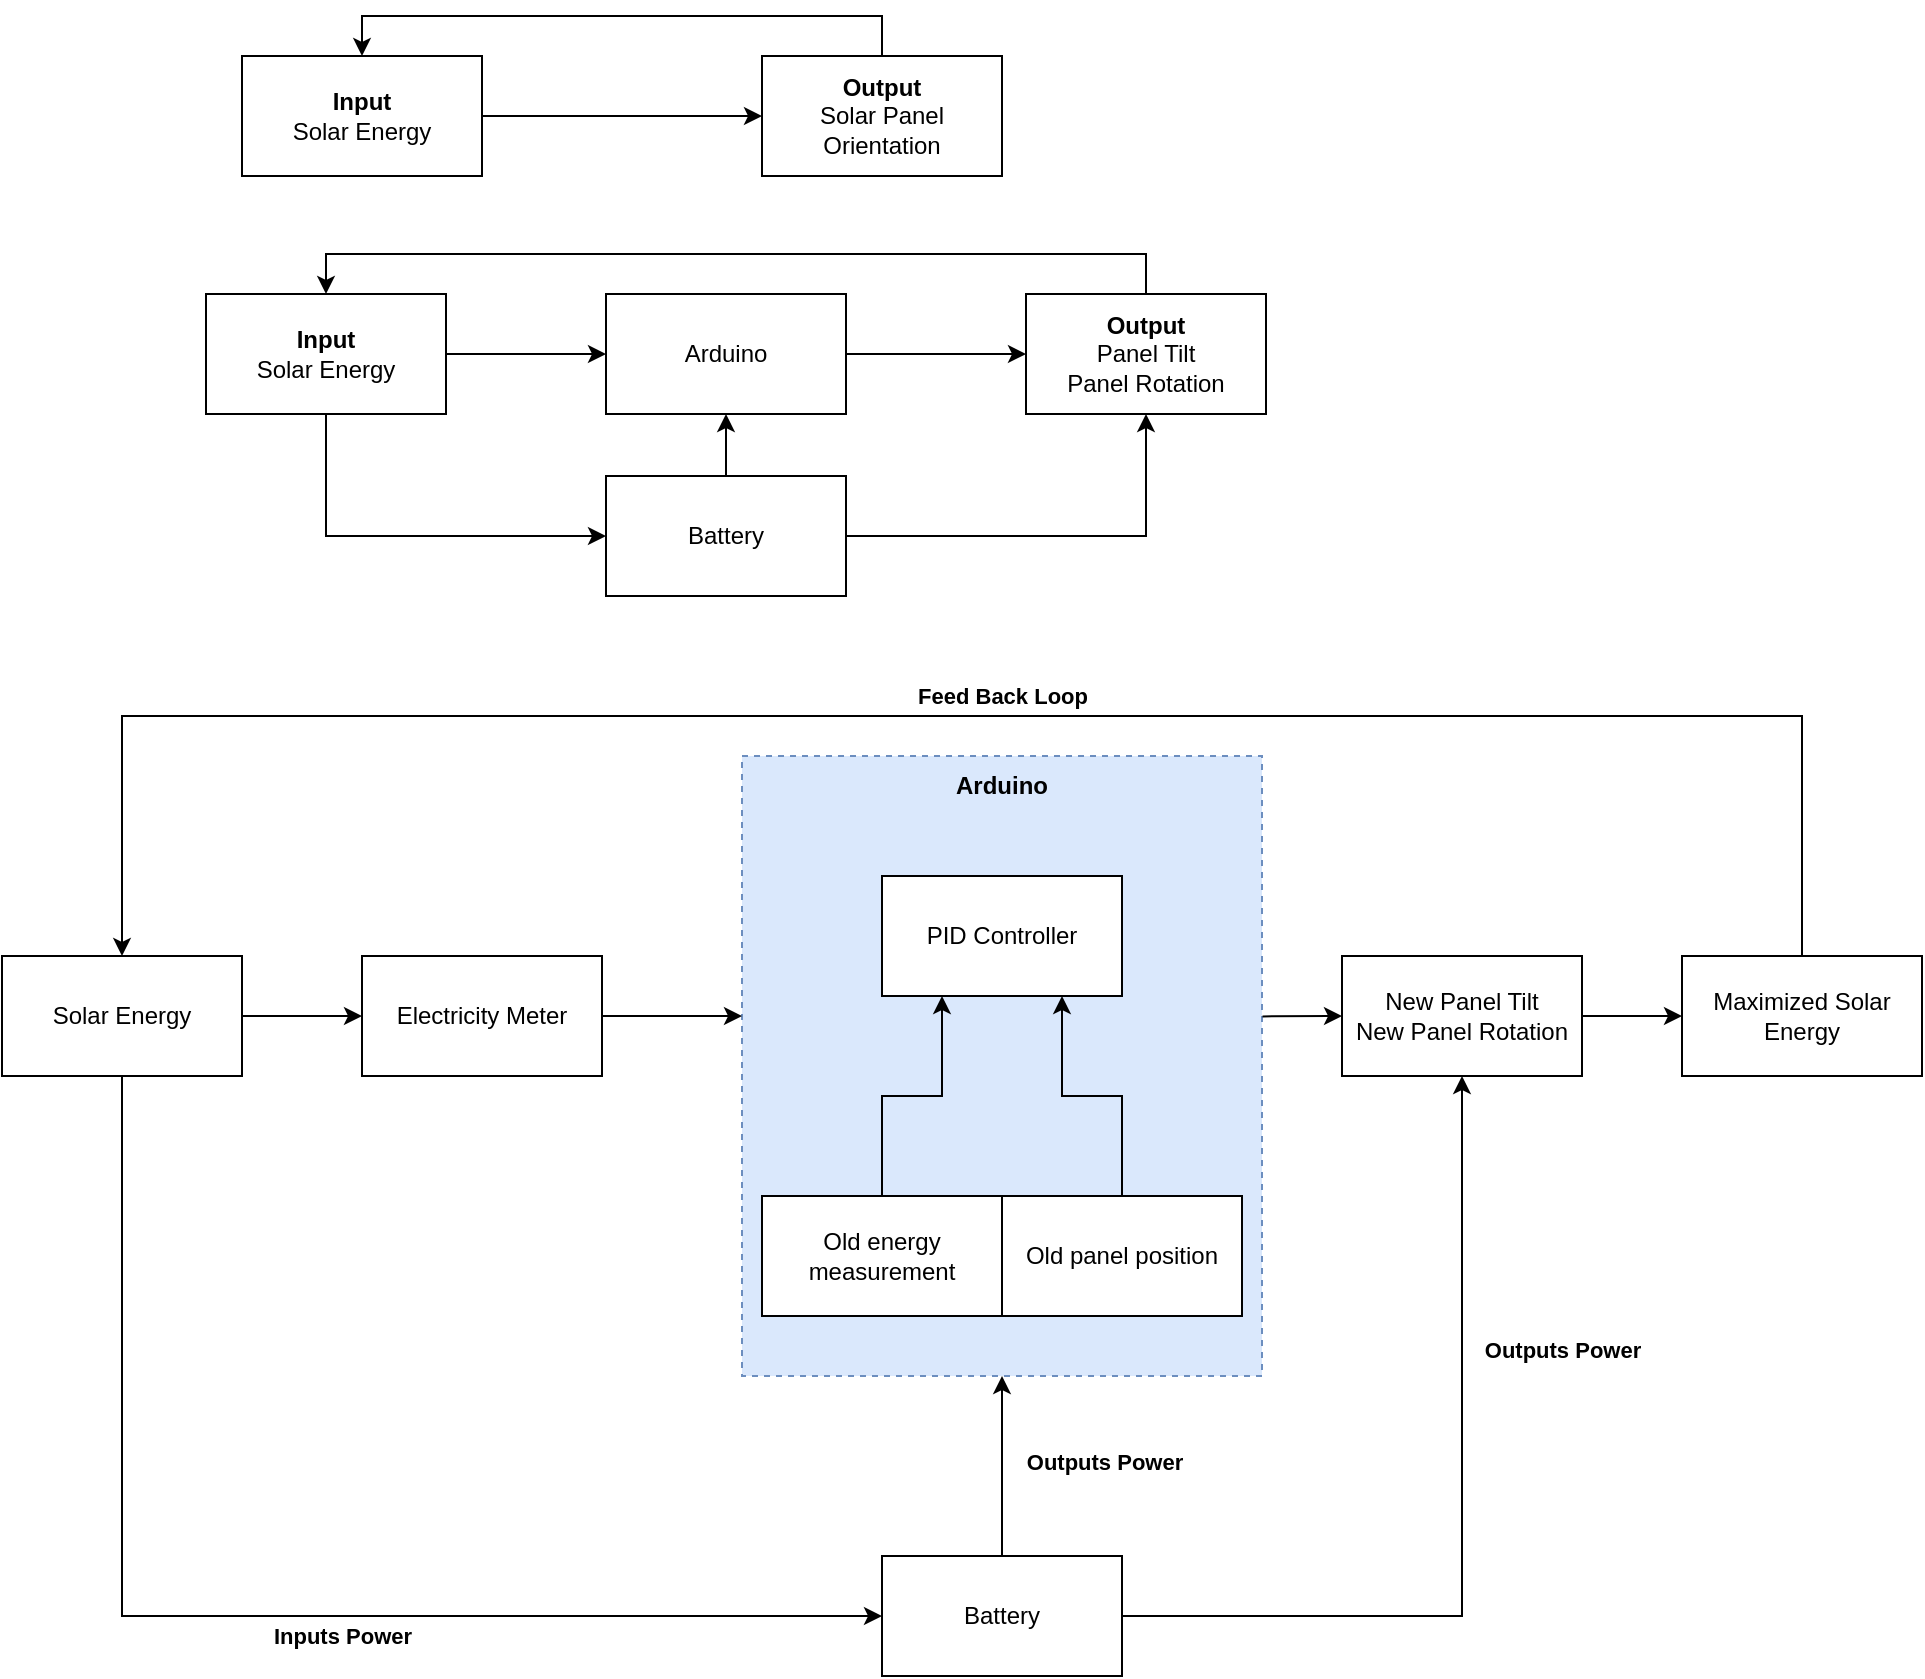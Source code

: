 <mxfile version="21.7.5" type="device">
  <diagram name="Page-1" id="bFTFt55EDI8Cey1z-oLR">
    <mxGraphModel dx="1452" dy="902" grid="0" gridSize="10" guides="1" tooltips="1" connect="1" arrows="1" fold="1" page="1" pageScale="1" pageWidth="1100" pageHeight="1300" math="0" shadow="0">
      <root>
        <mxCell id="0" />
        <mxCell id="1" parent="0" />
        <mxCell id="q5JlAGRupuynp3GvB8Is-44" value="" style="rounded=0;whiteSpace=wrap;html=1;dashed=1;fillColor=#dae8fc;strokeColor=#6c8ebf;" vertex="1" parent="1">
          <mxGeometry x="380" y="450" width="260" height="310" as="geometry" />
        </mxCell>
        <mxCell id="q5JlAGRupuynp3GvB8Is-3" style="edgeStyle=orthogonalEdgeStyle;rounded=0;orthogonalLoop=1;jettySize=auto;html=1;exitX=1;exitY=0.5;exitDx=0;exitDy=0;" edge="1" parent="1" source="q5JlAGRupuynp3GvB8Is-1" target="q5JlAGRupuynp3GvB8Is-2">
          <mxGeometry relative="1" as="geometry" />
        </mxCell>
        <mxCell id="q5JlAGRupuynp3GvB8Is-1" value="&lt;b&gt;Input&lt;br&gt;&lt;/b&gt;Solar Energy" style="rounded=0;whiteSpace=wrap;html=1;" vertex="1" parent="1">
          <mxGeometry x="130" y="100" width="120" height="60" as="geometry" />
        </mxCell>
        <mxCell id="q5JlAGRupuynp3GvB8Is-55" style="edgeStyle=orthogonalEdgeStyle;rounded=0;orthogonalLoop=1;jettySize=auto;html=1;exitX=0.5;exitY=0;exitDx=0;exitDy=0;entryX=0.5;entryY=0;entryDx=0;entryDy=0;" edge="1" parent="1" source="q5JlAGRupuynp3GvB8Is-2" target="q5JlAGRupuynp3GvB8Is-1">
          <mxGeometry relative="1" as="geometry" />
        </mxCell>
        <mxCell id="q5JlAGRupuynp3GvB8Is-2" value="&lt;b&gt;Output&lt;br&gt;&lt;/b&gt;Solar Panel Orientation" style="rounded=0;whiteSpace=wrap;html=1;" vertex="1" parent="1">
          <mxGeometry x="390" y="100" width="120" height="60" as="geometry" />
        </mxCell>
        <mxCell id="q5JlAGRupuynp3GvB8Is-8" style="edgeStyle=orthogonalEdgeStyle;rounded=0;orthogonalLoop=1;jettySize=auto;html=1;exitX=1;exitY=0.5;exitDx=0;exitDy=0;entryX=0;entryY=0.5;entryDx=0;entryDy=0;" edge="1" parent="1" source="q5JlAGRupuynp3GvB8Is-5" target="q5JlAGRupuynp3GvB8Is-7">
          <mxGeometry relative="1" as="geometry" />
        </mxCell>
        <mxCell id="q5JlAGRupuynp3GvB8Is-59" style="edgeStyle=orthogonalEdgeStyle;rounded=0;orthogonalLoop=1;jettySize=auto;html=1;exitX=0.5;exitY=1;exitDx=0;exitDy=0;entryX=0;entryY=0.5;entryDx=0;entryDy=0;" edge="1" parent="1" source="q5JlAGRupuynp3GvB8Is-5" target="q5JlAGRupuynp3GvB8Is-57">
          <mxGeometry relative="1" as="geometry" />
        </mxCell>
        <mxCell id="q5JlAGRupuynp3GvB8Is-5" value="&lt;b&gt;Input&lt;br&gt;&lt;/b&gt;Solar Energy" style="rounded=0;whiteSpace=wrap;html=1;" vertex="1" parent="1">
          <mxGeometry x="112" y="219" width="120" height="60" as="geometry" />
        </mxCell>
        <mxCell id="q5JlAGRupuynp3GvB8Is-54" style="edgeStyle=orthogonalEdgeStyle;rounded=0;orthogonalLoop=1;jettySize=auto;html=1;exitX=0.5;exitY=0;exitDx=0;exitDy=0;entryX=0.5;entryY=0;entryDx=0;entryDy=0;" edge="1" parent="1" source="q5JlAGRupuynp3GvB8Is-6" target="q5JlAGRupuynp3GvB8Is-5">
          <mxGeometry relative="1" as="geometry" />
        </mxCell>
        <mxCell id="q5JlAGRupuynp3GvB8Is-6" value="&lt;b&gt;Output&lt;br&gt;&lt;/b&gt;Panel Tilt&lt;br&gt;Panel Rotation" style="rounded=0;whiteSpace=wrap;html=1;" vertex="1" parent="1">
          <mxGeometry x="522" y="219" width="120" height="60" as="geometry" />
        </mxCell>
        <mxCell id="q5JlAGRupuynp3GvB8Is-9" style="edgeStyle=orthogonalEdgeStyle;rounded=0;orthogonalLoop=1;jettySize=auto;html=1;exitX=1;exitY=0.5;exitDx=0;exitDy=0;entryX=0;entryY=0.5;entryDx=0;entryDy=0;" edge="1" parent="1" source="q5JlAGRupuynp3GvB8Is-7" target="q5JlAGRupuynp3GvB8Is-6">
          <mxGeometry relative="1" as="geometry" />
        </mxCell>
        <mxCell id="q5JlAGRupuynp3GvB8Is-7" value="Arduino" style="rounded=0;whiteSpace=wrap;html=1;" vertex="1" parent="1">
          <mxGeometry x="312" y="219" width="120" height="60" as="geometry" />
        </mxCell>
        <mxCell id="q5JlAGRupuynp3GvB8Is-18" style="edgeStyle=orthogonalEdgeStyle;rounded=0;orthogonalLoop=1;jettySize=auto;html=1;exitX=1;exitY=0.5;exitDx=0;exitDy=0;entryX=0;entryY=0.5;entryDx=0;entryDy=0;" edge="1" parent="1" source="q5JlAGRupuynp3GvB8Is-11" target="q5JlAGRupuynp3GvB8Is-19">
          <mxGeometry relative="1" as="geometry">
            <mxPoint x="220" y="540" as="targetPoint" />
          </mxGeometry>
        </mxCell>
        <mxCell id="q5JlAGRupuynp3GvB8Is-45" style="edgeStyle=orthogonalEdgeStyle;rounded=0;orthogonalLoop=1;jettySize=auto;html=1;exitX=0.5;exitY=1;exitDx=0;exitDy=0;entryX=0;entryY=0.5;entryDx=0;entryDy=0;" edge="1" parent="1" source="q5JlAGRupuynp3GvB8Is-11" target="q5JlAGRupuynp3GvB8Is-15">
          <mxGeometry relative="1" as="geometry" />
        </mxCell>
        <mxCell id="q5JlAGRupuynp3GvB8Is-48" value="Inputs Power" style="edgeLabel;html=1;align=center;verticalAlign=middle;resizable=0;points=[];fontStyle=1" vertex="1" connectable="0" parent="q5JlAGRupuynp3GvB8Is-45">
          <mxGeometry x="0.156" y="-2" relative="1" as="geometry">
            <mxPoint x="4" y="8" as="offset" />
          </mxGeometry>
        </mxCell>
        <mxCell id="q5JlAGRupuynp3GvB8Is-11" value="Solar Energy" style="rounded=0;whiteSpace=wrap;html=1;" vertex="1" parent="1">
          <mxGeometry x="10" y="550" width="120" height="60" as="geometry" />
        </mxCell>
        <mxCell id="q5JlAGRupuynp3GvB8Is-14" value="PID Controller" style="rounded=0;whiteSpace=wrap;html=1;" vertex="1" parent="1">
          <mxGeometry x="450" y="510" width="120" height="60" as="geometry" />
        </mxCell>
        <mxCell id="q5JlAGRupuynp3GvB8Is-32" style="edgeStyle=orthogonalEdgeStyle;rounded=0;orthogonalLoop=1;jettySize=auto;html=1;exitX=0.5;exitY=0;exitDx=0;exitDy=0;" edge="1" parent="1" source="q5JlAGRupuynp3GvB8Is-15">
          <mxGeometry relative="1" as="geometry">
            <mxPoint x="510" y="760" as="targetPoint" />
          </mxGeometry>
        </mxCell>
        <mxCell id="q5JlAGRupuynp3GvB8Is-50" value="Outputs Power" style="edgeLabel;html=1;align=center;verticalAlign=middle;resizable=0;points=[];fontStyle=1" vertex="1" connectable="0" parent="q5JlAGRupuynp3GvB8Is-32">
          <mxGeometry x="0.048" y="-1" relative="1" as="geometry">
            <mxPoint x="49" as="offset" />
          </mxGeometry>
        </mxCell>
        <mxCell id="q5JlAGRupuynp3GvB8Is-46" style="edgeStyle=orthogonalEdgeStyle;rounded=0;orthogonalLoop=1;jettySize=auto;html=1;exitX=1;exitY=0.5;exitDx=0;exitDy=0;entryX=0.5;entryY=1;entryDx=0;entryDy=0;fontStyle=1" edge="1" parent="1" source="q5JlAGRupuynp3GvB8Is-15" target="q5JlAGRupuynp3GvB8Is-33">
          <mxGeometry relative="1" as="geometry" />
        </mxCell>
        <mxCell id="q5JlAGRupuynp3GvB8Is-47" value="Outputs Power" style="edgeLabel;html=1;align=center;verticalAlign=middle;resizable=0;points=[];fontStyle=1" vertex="1" connectable="0" parent="q5JlAGRupuynp3GvB8Is-46">
          <mxGeometry x="0.377" y="1" relative="1" as="geometry">
            <mxPoint x="51" as="offset" />
          </mxGeometry>
        </mxCell>
        <mxCell id="q5JlAGRupuynp3GvB8Is-15" value="Battery" style="rounded=0;whiteSpace=wrap;html=1;" vertex="1" parent="1">
          <mxGeometry x="450" y="850" width="120" height="60" as="geometry" />
        </mxCell>
        <mxCell id="q5JlAGRupuynp3GvB8Is-41" style="edgeStyle=orthogonalEdgeStyle;rounded=0;orthogonalLoop=1;jettySize=auto;html=1;exitX=1;exitY=0.5;exitDx=0;exitDy=0;entryX=0;entryY=0.5;entryDx=0;entryDy=0;" edge="1" parent="1" source="q5JlAGRupuynp3GvB8Is-19">
          <mxGeometry relative="1" as="geometry">
            <mxPoint x="380" y="580" as="targetPoint" />
          </mxGeometry>
        </mxCell>
        <mxCell id="q5JlAGRupuynp3GvB8Is-19" value="Electricity Meter" style="rounded=0;whiteSpace=wrap;html=1;" vertex="1" parent="1">
          <mxGeometry x="190" y="550" width="120" height="60" as="geometry" />
        </mxCell>
        <mxCell id="q5JlAGRupuynp3GvB8Is-37" style="edgeStyle=orthogonalEdgeStyle;rounded=0;orthogonalLoop=1;jettySize=auto;html=1;exitX=0.5;exitY=0;exitDx=0;exitDy=0;entryX=0.5;entryY=0;entryDx=0;entryDy=0;strokeColor=#000000;" edge="1" parent="1" source="q5JlAGRupuynp3GvB8Is-21" target="q5JlAGRupuynp3GvB8Is-11">
          <mxGeometry relative="1" as="geometry">
            <Array as="points">
              <mxPoint x="910" y="430" />
              <mxPoint x="70" y="430" />
            </Array>
          </mxGeometry>
        </mxCell>
        <mxCell id="q5JlAGRupuynp3GvB8Is-38" value="&lt;b&gt;Feed Back Loop&lt;/b&gt;" style="edgeLabel;html=1;align=center;verticalAlign=middle;resizable=0;points=[];" vertex="1" connectable="0" parent="q5JlAGRupuynp3GvB8Is-37">
          <mxGeometry x="-0.085" y="4" relative="1" as="geometry">
            <mxPoint x="-26" y="-14" as="offset" />
          </mxGeometry>
        </mxCell>
        <mxCell id="q5JlAGRupuynp3GvB8Is-21" value="Maximized Solar Energy" style="rounded=0;whiteSpace=wrap;html=1;" vertex="1" parent="1">
          <mxGeometry x="850" y="550" width="120" height="60" as="geometry" />
        </mxCell>
        <mxCell id="q5JlAGRupuynp3GvB8Is-23" value="&lt;b&gt;Arduino&lt;/b&gt;" style="text;html=1;strokeColor=none;fillColor=none;align=center;verticalAlign=middle;whiteSpace=wrap;rounded=0;" vertex="1" parent="1">
          <mxGeometry x="480" y="450" width="60" height="30" as="geometry" />
        </mxCell>
        <mxCell id="q5JlAGRupuynp3GvB8Is-36" style="edgeStyle=orthogonalEdgeStyle;rounded=0;orthogonalLoop=1;jettySize=auto;html=1;exitX=1;exitY=0.5;exitDx=0;exitDy=0;entryX=0;entryY=0.5;entryDx=0;entryDy=0;" edge="1" parent="1" source="q5JlAGRupuynp3GvB8Is-33" target="q5JlAGRupuynp3GvB8Is-21">
          <mxGeometry relative="1" as="geometry" />
        </mxCell>
        <mxCell id="q5JlAGRupuynp3GvB8Is-33" value="New Panel Tilt&lt;br&gt;New Panel Rotation" style="rounded=0;whiteSpace=wrap;html=1;" vertex="1" parent="1">
          <mxGeometry x="680" y="550" width="120" height="60" as="geometry" />
        </mxCell>
        <mxCell id="q5JlAGRupuynp3GvB8Is-52" style="edgeStyle=orthogonalEdgeStyle;rounded=0;orthogonalLoop=1;jettySize=auto;html=1;exitX=0.5;exitY=0;exitDx=0;exitDy=0;entryX=0.75;entryY=1;entryDx=0;entryDy=0;" edge="1" parent="1" source="q5JlAGRupuynp3GvB8Is-42" target="q5JlAGRupuynp3GvB8Is-14">
          <mxGeometry relative="1" as="geometry" />
        </mxCell>
        <mxCell id="q5JlAGRupuynp3GvB8Is-42" value="Old panel position" style="rounded=0;whiteSpace=wrap;html=1;" vertex="1" parent="1">
          <mxGeometry x="510" y="670" width="120" height="60" as="geometry" />
        </mxCell>
        <mxCell id="q5JlAGRupuynp3GvB8Is-51" style="edgeStyle=orthogonalEdgeStyle;rounded=0;orthogonalLoop=1;jettySize=auto;html=1;exitX=0.5;exitY=0;exitDx=0;exitDy=0;entryX=0.25;entryY=1;entryDx=0;entryDy=0;" edge="1" parent="1" source="q5JlAGRupuynp3GvB8Is-43" target="q5JlAGRupuynp3GvB8Is-14">
          <mxGeometry relative="1" as="geometry" />
        </mxCell>
        <mxCell id="q5JlAGRupuynp3GvB8Is-43" value="Old energy measurement" style="rounded=0;whiteSpace=wrap;html=1;" vertex="1" parent="1">
          <mxGeometry x="390" y="670" width="120" height="60" as="geometry" />
        </mxCell>
        <mxCell id="q5JlAGRupuynp3GvB8Is-53" value="" style="endArrow=classic;html=1;rounded=0;entryX=0;entryY=0.5;entryDx=0;entryDy=0;exitX=1.001;exitY=0.42;exitDx=0;exitDy=0;exitPerimeter=0;" edge="1" parent="1" source="q5JlAGRupuynp3GvB8Is-44" target="q5JlAGRupuynp3GvB8Is-33">
          <mxGeometry width="50" height="50" relative="1" as="geometry">
            <mxPoint x="650" y="590" as="sourcePoint" />
            <mxPoint x="630" y="710" as="targetPoint" />
          </mxGeometry>
        </mxCell>
        <mxCell id="q5JlAGRupuynp3GvB8Is-58" style="edgeStyle=orthogonalEdgeStyle;rounded=0;orthogonalLoop=1;jettySize=auto;html=1;exitX=0.5;exitY=0;exitDx=0;exitDy=0;entryX=0.5;entryY=1;entryDx=0;entryDy=0;" edge="1" parent="1" source="q5JlAGRupuynp3GvB8Is-57" target="q5JlAGRupuynp3GvB8Is-7">
          <mxGeometry relative="1" as="geometry" />
        </mxCell>
        <mxCell id="q5JlAGRupuynp3GvB8Is-60" style="edgeStyle=orthogonalEdgeStyle;rounded=0;orthogonalLoop=1;jettySize=auto;html=1;exitX=1;exitY=0.5;exitDx=0;exitDy=0;entryX=0.5;entryY=1;entryDx=0;entryDy=0;" edge="1" parent="1" source="q5JlAGRupuynp3GvB8Is-57" target="q5JlAGRupuynp3GvB8Is-6">
          <mxGeometry relative="1" as="geometry" />
        </mxCell>
        <mxCell id="q5JlAGRupuynp3GvB8Is-57" value="Battery" style="rounded=0;whiteSpace=wrap;html=1;" vertex="1" parent="1">
          <mxGeometry x="312" y="310" width="120" height="60" as="geometry" />
        </mxCell>
      </root>
    </mxGraphModel>
  </diagram>
</mxfile>
